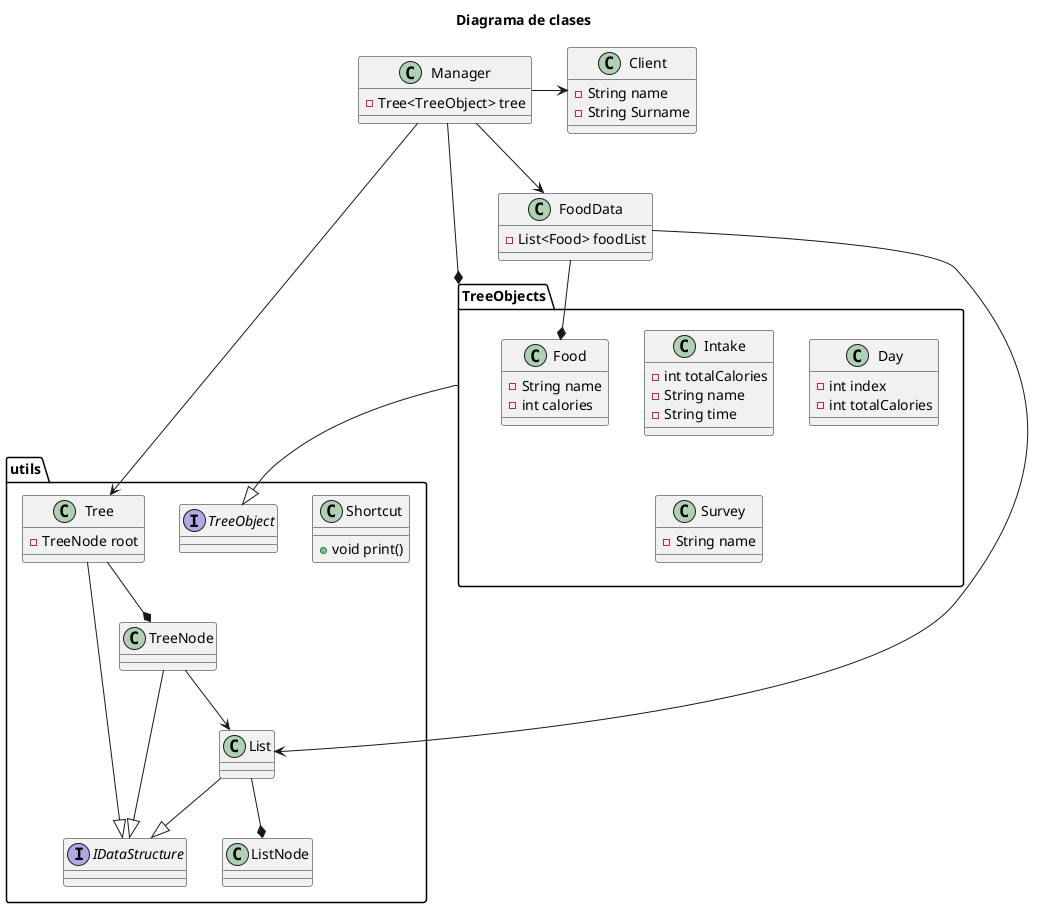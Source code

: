 @startuml

    title Diagrama de clases

    class Client {
       - String name
       - String Surname
    }

    class FoodData {
        - List<Food> foodList
    }

    class Manager {
        - Tree<TreeObject> tree
    }

    package TreeObjects{
        class Intake {
            - int totalCalories
            - String name
            - String time
        }
        class Food {
            - String name
            - int calories
        }
        class Day {
            - int index
            - int totalCalories
        }
        class Survey {
            - String name
        }
    }
    package utils {
        interface IDataStructure
        class List
        class ListNode
        class Shortcut {
           + void print()
        }
        class Tree {
            - TreeNode root
        }
        class TreeNode
        interface TreeObject
    }

    Tree --|> IDataStructure
    List --|> IDataStructure
    TreeNode -|> IDataStructure
    TreeNode --> List

    TreeObjects --|> TreeObject

    Manager --> Tree
    Manager --* TreeObjects
    Manager -> Client
    Manager --> FoodData


    Tree --* TreeNode
    List --* ListNode

    FoodData --* Food
    FoodData --> List


@enduml